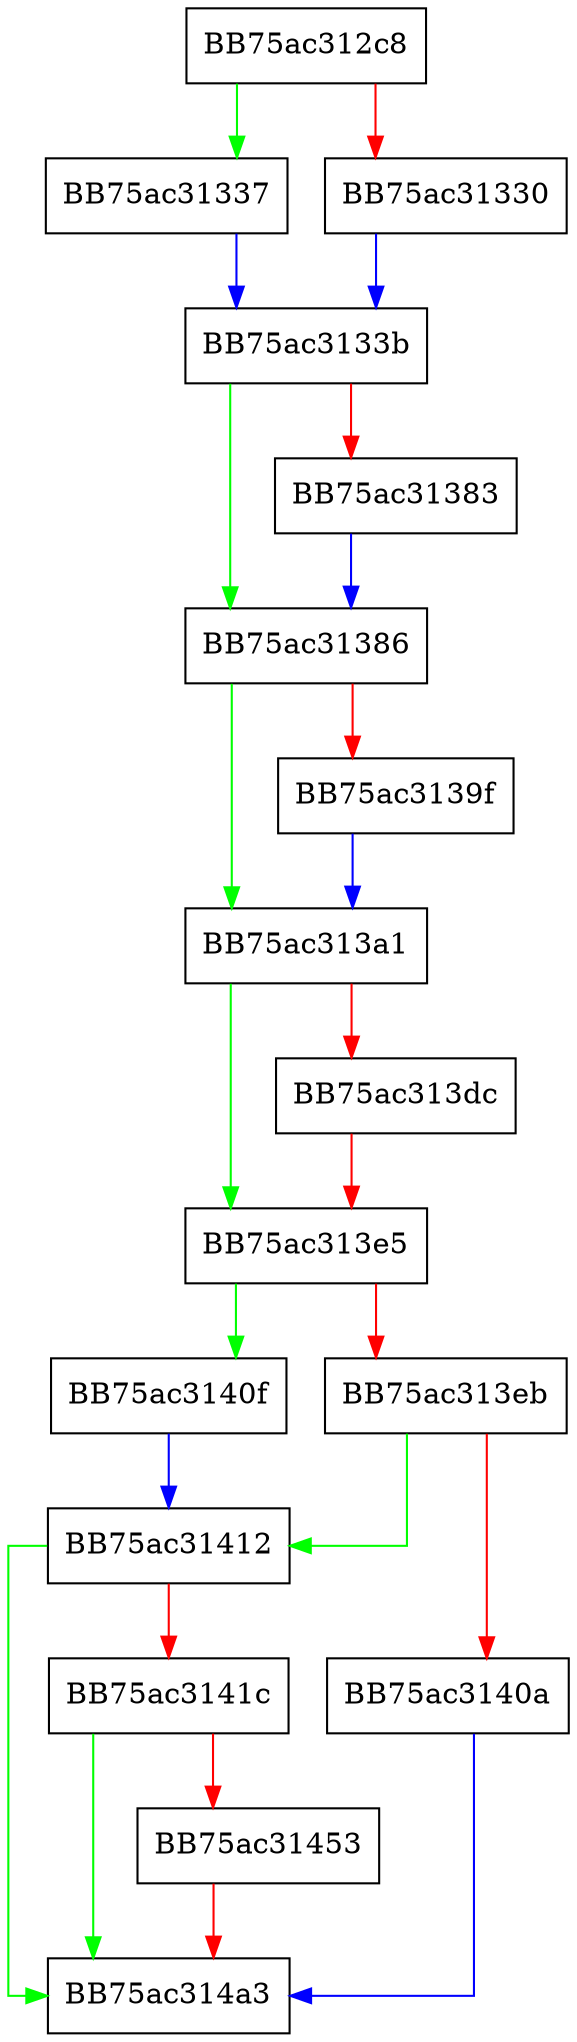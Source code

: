digraph UpdateHeader {
  node [shape="box"];
  graph [splines=ortho];
  BB75ac312c8 -> BB75ac31337 [color="green"];
  BB75ac312c8 -> BB75ac31330 [color="red"];
  BB75ac31330 -> BB75ac3133b [color="blue"];
  BB75ac31337 -> BB75ac3133b [color="blue"];
  BB75ac3133b -> BB75ac31386 [color="green"];
  BB75ac3133b -> BB75ac31383 [color="red"];
  BB75ac31383 -> BB75ac31386 [color="blue"];
  BB75ac31386 -> BB75ac313a1 [color="green"];
  BB75ac31386 -> BB75ac3139f [color="red"];
  BB75ac3139f -> BB75ac313a1 [color="blue"];
  BB75ac313a1 -> BB75ac313e5 [color="green"];
  BB75ac313a1 -> BB75ac313dc [color="red"];
  BB75ac313dc -> BB75ac313e5 [color="red"];
  BB75ac313e5 -> BB75ac3140f [color="green"];
  BB75ac313e5 -> BB75ac313eb [color="red"];
  BB75ac313eb -> BB75ac31412 [color="green"];
  BB75ac313eb -> BB75ac3140a [color="red"];
  BB75ac3140a -> BB75ac314a3 [color="blue"];
  BB75ac3140f -> BB75ac31412 [color="blue"];
  BB75ac31412 -> BB75ac314a3 [color="green"];
  BB75ac31412 -> BB75ac3141c [color="red"];
  BB75ac3141c -> BB75ac314a3 [color="green"];
  BB75ac3141c -> BB75ac31453 [color="red"];
  BB75ac31453 -> BB75ac314a3 [color="red"];
}